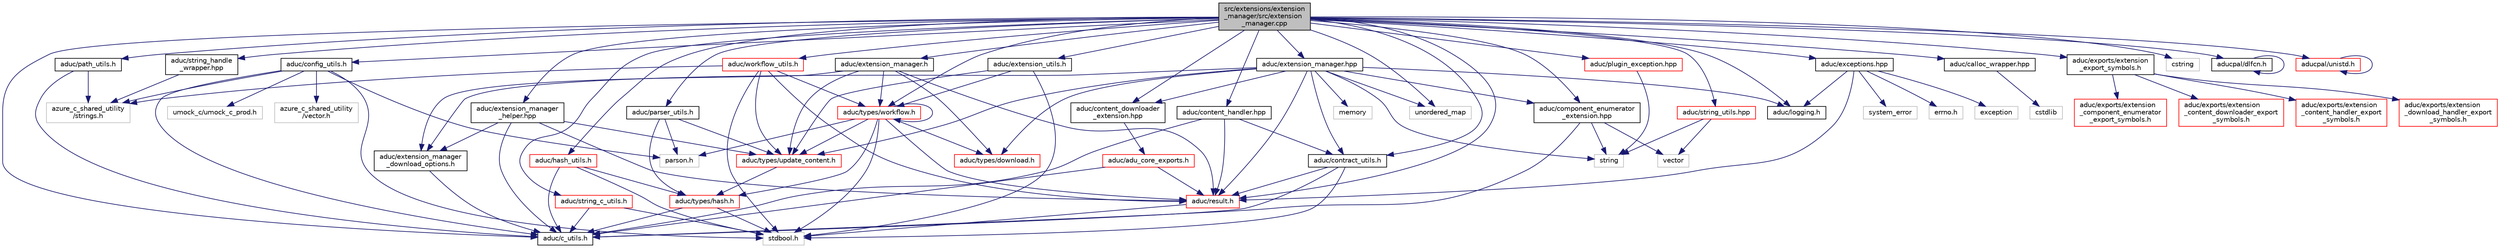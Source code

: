 digraph "src/extensions/extension_manager/src/extension_manager.cpp"
{
 // LATEX_PDF_SIZE
  edge [fontname="Helvetica",fontsize="10",labelfontname="Helvetica",labelfontsize="10"];
  node [fontname="Helvetica",fontsize="10",shape=record];
  Node1 [label="src/extensions/extension\l_manager/src/extension\l_manager.cpp",height=0.2,width=0.4,color="black", fillcolor="grey75", style="filled", fontcolor="black",tooltip="Implementation of ExtensionManager."];
  Node1 -> Node2 [color="midnightblue",fontsize="10",style="solid",fontname="Helvetica"];
  Node2 [label="aduc/extension_manager.h",height=0.2,width=0.4,color="black", fillcolor="white", style="filled",URL="$extension__manager_8h.html",tooltip="Definition of the ExtensionManager (for C)"];
  Node2 -> Node3 [color="midnightblue",fontsize="10",style="solid",fontname="Helvetica"];
  Node3 [label="aduc/extension_manager\l_download_options.h",height=0.2,width=0.4,color="black", fillcolor="white", style="filled",URL="$extension__manager__download__options_8h_source.html",tooltip=" "];
  Node3 -> Node4 [color="midnightblue",fontsize="10",style="solid",fontname="Helvetica"];
  Node4 [label="aduc/c_utils.h",height=0.2,width=0.4,color="black", fillcolor="white", style="filled",URL="$c__utils_8h.html",tooltip="Helpers and macros for C code."];
  Node2 -> Node5 [color="midnightblue",fontsize="10",style="solid",fontname="Helvetica"];
  Node5 [label="aduc/result.h",height=0.2,width=0.4,color="red", fillcolor="white", style="filled",URL="$result_8h.html",tooltip="Describes the ADUC result type. Generated from result_codes.json by ErrorCodeDefinitionGenerator...."];
  Node5 -> Node6 [color="midnightblue",fontsize="10",style="solid",fontname="Helvetica"];
  Node6 [label="stdbool.h",height=0.2,width=0.4,color="grey75", fillcolor="white", style="filled",tooltip=" "];
  Node2 -> Node8 [color="midnightblue",fontsize="10",style="solid",fontname="Helvetica"];
  Node8 [label="aduc/types/download.h",height=0.2,width=0.4,color="red", fillcolor="white", style="filled",URL="$download_8h.html",tooltip="Defines types related to file download functionality."];
  Node2 -> Node9 [color="midnightblue",fontsize="10",style="solid",fontname="Helvetica"];
  Node9 [label="aduc/types/update_content.h",height=0.2,width=0.4,color="red", fillcolor="white", style="filled",URL="$update__content_8h.html",tooltip="Defines types related to Update Content data."];
  Node9 -> Node10 [color="midnightblue",fontsize="10",style="solid",fontname="Helvetica"];
  Node10 [label="aduc/types/hash.h",height=0.2,width=0.4,color="red", fillcolor="white", style="filled",URL="$hash_8h.html",tooltip="Defines types related to hashing functionality."];
  Node10 -> Node6 [color="midnightblue",fontsize="10",style="solid",fontname="Helvetica"];
  Node10 -> Node4 [color="midnightblue",fontsize="10",style="solid",fontname="Helvetica"];
  Node2 -> Node12 [color="midnightblue",fontsize="10",style="solid",fontname="Helvetica"];
  Node12 [label="aduc/types/workflow.h",height=0.2,width=0.4,color="red", fillcolor="white", style="filled",URL="$workflow_8h.html",tooltip="Define types for Device Update agent workflow."];
  Node12 -> Node6 [color="midnightblue",fontsize="10",style="solid",fontname="Helvetica"];
  Node12 -> Node5 [color="midnightblue",fontsize="10",style="solid",fontname="Helvetica"];
  Node12 -> Node8 [color="midnightblue",fontsize="10",style="solid",fontname="Helvetica"];
  Node12 -> Node10 [color="midnightblue",fontsize="10",style="solid",fontname="Helvetica"];
  Node12 -> Node9 [color="midnightblue",fontsize="10",style="solid",fontname="Helvetica"];
  Node12 -> Node12 [color="midnightblue",fontsize="10",style="solid",fontname="Helvetica"];
  Node12 -> Node17 [color="midnightblue",fontsize="10",style="solid",fontname="Helvetica"];
  Node17 [label="parson.h",height=0.2,width=0.4,color="grey75", fillcolor="white", style="filled",tooltip=" "];
  Node1 -> Node4 [color="midnightblue",fontsize="10",style="solid",fontname="Helvetica"];
  Node1 -> Node18 [color="midnightblue",fontsize="10",style="solid",fontname="Helvetica"];
  Node18 [label="aduc/calloc_wrapper.hpp",height=0.2,width=0.4,color="black", fillcolor="white", style="filled",URL="$calloc__wrapper_8hpp.html",tooltip="Defines calloc_wrapper class, which performs RAII for malloc'd pointers."];
  Node18 -> Node19 [color="midnightblue",fontsize="10",style="solid",fontname="Helvetica"];
  Node19 [label="cstdlib",height=0.2,width=0.4,color="grey75", fillcolor="white", style="filled",tooltip=" "];
  Node1 -> Node20 [color="midnightblue",fontsize="10",style="solid",fontname="Helvetica"];
  Node20 [label="aduc/component_enumerator\l_extension.hpp",height=0.2,width=0.4,color="black", fillcolor="white", style="filled",URL="$component__enumerator__extension_8hpp.html",tooltip="The header for component enumerator extension."];
  Node20 -> Node4 [color="midnightblue",fontsize="10",style="solid",fontname="Helvetica"];
  Node20 -> Node21 [color="midnightblue",fontsize="10",style="solid",fontname="Helvetica"];
  Node21 [label="string",height=0.2,width=0.4,color="grey75", fillcolor="white", style="filled",tooltip=" "];
  Node20 -> Node22 [color="midnightblue",fontsize="10",style="solid",fontname="Helvetica"];
  Node22 [label="vector",height=0.2,width=0.4,color="grey75", fillcolor="white", style="filled",tooltip=" "];
  Node1 -> Node23 [color="midnightblue",fontsize="10",style="solid",fontname="Helvetica"];
  Node23 [label="aduc/config_utils.h",height=0.2,width=0.4,color="black", fillcolor="white", style="filled",URL="$config__utils_8h.html",tooltip="Header file for the Configuration Utility for reading, parsing the ADUC configuration file."];
  Node23 -> Node24 [color="midnightblue",fontsize="10",style="solid",fontname="Helvetica"];
  Node24 [label="azure_c_shared_utility\l/strings.h",height=0.2,width=0.4,color="grey75", fillcolor="white", style="filled",tooltip=" "];
  Node23 -> Node25 [color="midnightblue",fontsize="10",style="solid",fontname="Helvetica"];
  Node25 [label="azure_c_shared_utility\l/vector.h",height=0.2,width=0.4,color="grey75", fillcolor="white", style="filled",tooltip=" "];
  Node23 -> Node4 [color="midnightblue",fontsize="10",style="solid",fontname="Helvetica"];
  Node23 -> Node17 [color="midnightblue",fontsize="10",style="solid",fontname="Helvetica"];
  Node23 -> Node6 [color="midnightblue",fontsize="10",style="solid",fontname="Helvetica"];
  Node23 -> Node26 [color="midnightblue",fontsize="10",style="solid",fontname="Helvetica"];
  Node26 [label="umock_c/umock_c_prod.h",height=0.2,width=0.4,color="grey75", fillcolor="white", style="filled",tooltip=" "];
  Node1 -> Node27 [color="midnightblue",fontsize="10",style="solid",fontname="Helvetica"];
  Node27 [label="aduc/content_downloader\l_extension.hpp",height=0.2,width=0.4,color="black", fillcolor="white", style="filled",URL="$content__downloader__extension_8hpp.html",tooltip="Defines APIs for Device Update Content Downloader."];
  Node27 -> Node28 [color="midnightblue",fontsize="10",style="solid",fontname="Helvetica"];
  Node28 [label="aduc/adu_core_exports.h",height=0.2,width=0.4,color="red", fillcolor="white", style="filled",URL="$adu__core__exports_8h.html",tooltip="Describes methods to be exported from platform-specific ADUC agent code."];
  Node28 -> Node4 [color="midnightblue",fontsize="10",style="solid",fontname="Helvetica"];
  Node28 -> Node5 [color="midnightblue",fontsize="10",style="solid",fontname="Helvetica"];
  Node1 -> Node29 [color="midnightblue",fontsize="10",style="solid",fontname="Helvetica"];
  Node29 [label="aduc/content_handler.hpp",height=0.2,width=0.4,color="black", fillcolor="white", style="filled",URL="$content__handler_8hpp.html",tooltip="Defines ContentHandler interface."];
  Node29 -> Node4 [color="midnightblue",fontsize="10",style="solid",fontname="Helvetica"];
  Node29 -> Node30 [color="midnightblue",fontsize="10",style="solid",fontname="Helvetica"];
  Node30 [label="aduc/contract_utils.h",height=0.2,width=0.4,color="black", fillcolor="white", style="filled",URL="$contract__utils_8h.html",tooltip="The header for contract utils."];
  Node30 -> Node4 [color="midnightblue",fontsize="10",style="solid",fontname="Helvetica"];
  Node30 -> Node5 [color="midnightblue",fontsize="10",style="solid",fontname="Helvetica"];
  Node30 -> Node6 [color="midnightblue",fontsize="10",style="solid",fontname="Helvetica"];
  Node29 -> Node5 [color="midnightblue",fontsize="10",style="solid",fontname="Helvetica"];
  Node1 -> Node30 [color="midnightblue",fontsize="10",style="solid",fontname="Helvetica"];
  Node1 -> Node31 [color="midnightblue",fontsize="10",style="solid",fontname="Helvetica"];
  Node31 [label="aduc/exceptions.hpp",height=0.2,width=0.4,color="black", fillcolor="white", style="filled",URL="$exceptions_8hpp.html",tooltip="Defines ADU Agent exceptions."];
  Node31 -> Node16 [color="midnightblue",fontsize="10",style="solid",fontname="Helvetica"];
  Node16 [label="aduc/logging.h",height=0.2,width=0.4,color="black", fillcolor="white", style="filled",URL="$logging_8h.html",tooltip="Maps logging macros to the appropriate logging library functions."];
  Node31 -> Node5 [color="midnightblue",fontsize="10",style="solid",fontname="Helvetica"];
  Node31 -> Node32 [color="midnightblue",fontsize="10",style="solid",fontname="Helvetica"];
  Node32 [label="errno.h",height=0.2,width=0.4,color="grey75", fillcolor="white", style="filled",tooltip=" "];
  Node31 -> Node33 [color="midnightblue",fontsize="10",style="solid",fontname="Helvetica"];
  Node33 [label="exception",height=0.2,width=0.4,color="grey75", fillcolor="white", style="filled",tooltip=" "];
  Node31 -> Node34 [color="midnightblue",fontsize="10",style="solid",fontname="Helvetica"];
  Node34 [label="system_error",height=0.2,width=0.4,color="grey75", fillcolor="white", style="filled",tooltip=" "];
  Node1 -> Node35 [color="midnightblue",fontsize="10",style="solid",fontname="Helvetica"];
  Node35 [label="aduc/exports/extension\l_export_symbols.h",height=0.2,width=0.4,color="black", fillcolor="white", style="filled",URL="$extension__export__symbols_8h.html",tooltip="The common function export symbols used by specific extension export symbols headers."];
  Node35 -> Node36 [color="midnightblue",fontsize="10",style="solid",fontname="Helvetica"];
  Node36 [label="aduc/exports/extension\l_component_enumerator\l_export_symbols.h",height=0.2,width=0.4,color="red", fillcolor="white", style="filled",URL="$extension__component__enumerator__export__symbols_8h.html",tooltip="The function export symbols for component enumerator extensions."];
  Node35 -> Node38 [color="midnightblue",fontsize="10",style="solid",fontname="Helvetica"];
  Node38 [label="aduc/exports/extension\l_content_downloader_export\l_symbols.h",height=0.2,width=0.4,color="red", fillcolor="white", style="filled",URL="$extension__content__downloader__export__symbols_8h_source.html",tooltip=" "];
  Node35 -> Node39 [color="midnightblue",fontsize="10",style="solid",fontname="Helvetica"];
  Node39 [label="aduc/exports/extension\l_content_handler_export\l_symbols.h",height=0.2,width=0.4,color="red", fillcolor="white", style="filled",URL="$extension__content__handler__export__symbols_8h_source.html",tooltip=" "];
  Node35 -> Node40 [color="midnightblue",fontsize="10",style="solid",fontname="Helvetica"];
  Node40 [label="aduc/exports/extension\l_download_handler_export\l_symbols.h",height=0.2,width=0.4,color="red", fillcolor="white", style="filled",URL="$extension__download__handler__export__symbols_8h.html",tooltip="The function export symbols for download handler extensions."];
  Node1 -> Node41 [color="midnightblue",fontsize="10",style="solid",fontname="Helvetica"];
  Node41 [label="aduc/extension_manager.hpp",height=0.2,width=0.4,color="black", fillcolor="white", style="filled",URL="$extension__manager_8hpp.html",tooltip="Definition of the ExtensionManager."];
  Node41 -> Node20 [color="midnightblue",fontsize="10",style="solid",fontname="Helvetica"];
  Node41 -> Node27 [color="midnightblue",fontsize="10",style="solid",fontname="Helvetica"];
  Node41 -> Node30 [color="midnightblue",fontsize="10",style="solid",fontname="Helvetica"];
  Node41 -> Node3 [color="midnightblue",fontsize="10",style="solid",fontname="Helvetica"];
  Node41 -> Node16 [color="midnightblue",fontsize="10",style="solid",fontname="Helvetica"];
  Node41 -> Node5 [color="midnightblue",fontsize="10",style="solid",fontname="Helvetica"];
  Node41 -> Node8 [color="midnightblue",fontsize="10",style="solid",fontname="Helvetica"];
  Node41 -> Node9 [color="midnightblue",fontsize="10",style="solid",fontname="Helvetica"];
  Node41 -> Node42 [color="midnightblue",fontsize="10",style="solid",fontname="Helvetica"];
  Node42 [label="memory",height=0.2,width=0.4,color="grey75", fillcolor="white", style="filled",tooltip=" "];
  Node41 -> Node21 [color="midnightblue",fontsize="10",style="solid",fontname="Helvetica"];
  Node41 -> Node43 [color="midnightblue",fontsize="10",style="solid",fontname="Helvetica"];
  Node43 [label="unordered_map",height=0.2,width=0.4,color="grey75", fillcolor="white", style="filled",tooltip=" "];
  Node1 -> Node44 [color="midnightblue",fontsize="10",style="solid",fontname="Helvetica"];
  Node44 [label="aduc/extension_manager\l_helper.hpp",height=0.2,width=0.4,color="black", fillcolor="white", style="filled",URL="$extension__manager__helper_8hpp.html",tooltip="Headers for ExtensionManager helpers."];
  Node44 -> Node4 [color="midnightblue",fontsize="10",style="solid",fontname="Helvetica"];
  Node44 -> Node3 [color="midnightblue",fontsize="10",style="solid",fontname="Helvetica"];
  Node44 -> Node5 [color="midnightblue",fontsize="10",style="solid",fontname="Helvetica"];
  Node44 -> Node9 [color="midnightblue",fontsize="10",style="solid",fontname="Helvetica"];
  Node1 -> Node45 [color="midnightblue",fontsize="10",style="solid",fontname="Helvetica"];
  Node45 [label="aduc/extension_utils.h",height=0.2,width=0.4,color="black", fillcolor="white", style="filled",URL="$extension__utils_8h.html",tooltip="Utilities for the Device Update Agent extensibility."];
  Node45 -> Node9 [color="midnightblue",fontsize="10",style="solid",fontname="Helvetica"];
  Node45 -> Node12 [color="midnightblue",fontsize="10",style="solid",fontname="Helvetica"];
  Node45 -> Node6 [color="midnightblue",fontsize="10",style="solid",fontname="Helvetica"];
  Node1 -> Node46 [color="midnightblue",fontsize="10",style="solid",fontname="Helvetica"];
  Node46 [label="aduc/hash_utils.h",height=0.2,width=0.4,color="red", fillcolor="white", style="filled",URL="$hash__utils_8h.html",tooltip="Utilities for working with hashes."];
  Node46 -> Node4 [color="midnightblue",fontsize="10",style="solid",fontname="Helvetica"];
  Node46 -> Node10 [color="midnightblue",fontsize="10",style="solid",fontname="Helvetica"];
  Node46 -> Node6 [color="midnightblue",fontsize="10",style="solid",fontname="Helvetica"];
  Node1 -> Node16 [color="midnightblue",fontsize="10",style="solid",fontname="Helvetica"];
  Node1 -> Node48 [color="midnightblue",fontsize="10",style="solid",fontname="Helvetica"];
  Node48 [label="aduc/parser_utils.h",height=0.2,width=0.4,color="black", fillcolor="white", style="filled",URL="$parser__utils_8h.html",tooltip="Utilities for the Device Update Agent extensibility."];
  Node48 -> Node10 [color="midnightblue",fontsize="10",style="solid",fontname="Helvetica"];
  Node48 -> Node9 [color="midnightblue",fontsize="10",style="solid",fontname="Helvetica"];
  Node48 -> Node17 [color="midnightblue",fontsize="10",style="solid",fontname="Helvetica"];
  Node1 -> Node49 [color="midnightblue",fontsize="10",style="solid",fontname="Helvetica"];
  Node49 [label="aduc/path_utils.h",height=0.2,width=0.4,color="black", fillcolor="white", style="filled",URL="$path__utils_8h.html",tooltip="Utilities for working with paths."];
  Node49 -> Node4 [color="midnightblue",fontsize="10",style="solid",fontname="Helvetica"];
  Node49 -> Node24 [color="midnightblue",fontsize="10",style="solid",fontname="Helvetica"];
  Node1 -> Node50 [color="midnightblue",fontsize="10",style="solid",fontname="Helvetica"];
  Node50 [label="aduc/plugin_exception.hpp",height=0.2,width=0.4,color="red", fillcolor="white", style="filled",URL="$plugin__exception_8hpp.html",tooltip="header for aduc plug exception thrown for issues with plugin/shared lib."];
  Node50 -> Node21 [color="midnightblue",fontsize="10",style="solid",fontname="Helvetica"];
  Node1 -> Node5 [color="midnightblue",fontsize="10",style="solid",fontname="Helvetica"];
  Node1 -> Node52 [color="midnightblue",fontsize="10",style="solid",fontname="Helvetica"];
  Node52 [label="aduc/string_c_utils.h",height=0.2,width=0.4,color="red", fillcolor="white", style="filled",URL="$string__c__utils_8h.html",tooltip="String utilities for C code."];
  Node52 -> Node4 [color="midnightblue",fontsize="10",style="solid",fontname="Helvetica"];
  Node52 -> Node6 [color="midnightblue",fontsize="10",style="solid",fontname="Helvetica"];
  Node1 -> Node54 [color="midnightblue",fontsize="10",style="solid",fontname="Helvetica"];
  Node54 [label="aduc/string_handle\l_wrapper.hpp",height=0.2,width=0.4,color="black", fillcolor="white", style="filled",URL="$string__handle__wrapper_8hpp.html",tooltip="Defines STRING_HANDLE_wrapper class."];
  Node54 -> Node24 [color="midnightblue",fontsize="10",style="solid",fontname="Helvetica"];
  Node1 -> Node55 [color="midnightblue",fontsize="10",style="solid",fontname="Helvetica"];
  Node55 [label="aduc/string_utils.hpp",height=0.2,width=0.4,color="red", fillcolor="white", style="filled",URL="$string__utils_8hpp.html",tooltip="String utilities for C++ code."];
  Node55 -> Node21 [color="midnightblue",fontsize="10",style="solid",fontname="Helvetica"];
  Node55 -> Node22 [color="midnightblue",fontsize="10",style="solid",fontname="Helvetica"];
  Node1 -> Node12 [color="midnightblue",fontsize="10",style="solid",fontname="Helvetica"];
  Node1 -> Node58 [color="midnightblue",fontsize="10",style="solid",fontname="Helvetica"];
  Node58 [label="aduc/workflow_utils.h",height=0.2,width=0.4,color="red", fillcolor="white", style="filled",URL="$workflow__utils_8h.html",tooltip="Util functions for ADUC_Workflow data."];
  Node58 -> Node5 [color="midnightblue",fontsize="10",style="solid",fontname="Helvetica"];
  Node58 -> Node9 [color="midnightblue",fontsize="10",style="solid",fontname="Helvetica"];
  Node58 -> Node12 [color="midnightblue",fontsize="10",style="solid",fontname="Helvetica"];
  Node58 -> Node24 [color="midnightblue",fontsize="10",style="solid",fontname="Helvetica"];
  Node58 -> Node6 [color="midnightblue",fontsize="10",style="solid",fontname="Helvetica"];
  Node1 -> Node61 [color="midnightblue",fontsize="10",style="solid",fontname="Helvetica"];
  Node61 [label="cstring",height=0.2,width=0.4,color="grey75", fillcolor="white", style="filled",tooltip=" "];
  Node1 -> Node43 [color="midnightblue",fontsize="10",style="solid",fontname="Helvetica"];
  Node1 -> Node62 [color="midnightblue",fontsize="10",style="solid",fontname="Helvetica"];
  Node62 [label="aducpal/dlfcn.h",height=0.2,width=0.4,color="black", fillcolor="white", style="filled",URL="$dlfcn_8h_source.html",tooltip=" "];
  Node62 -> Node62 [color="midnightblue",fontsize="10",style="solid",fontname="Helvetica"];
  Node1 -> Node63 [color="midnightblue",fontsize="10",style="solid",fontname="Helvetica"];
  Node63 [label="aducpal/unistd.h",height=0.2,width=0.4,color="red", fillcolor="white", style="filled",URL="$unistd_8h_source.html",tooltip=" "];
  Node63 -> Node63 [color="midnightblue",fontsize="10",style="solid",fontname="Helvetica"];
}
